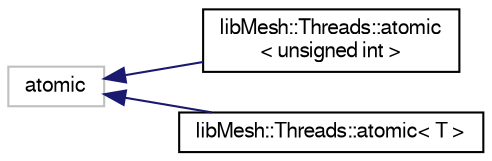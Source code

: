digraph "Graphical Class Hierarchy"
{
  edge [fontname="FreeSans",fontsize="10",labelfontname="FreeSans",labelfontsize="10"];
  node [fontname="FreeSans",fontsize="10",shape=record];
  rankdir="LR";
  Node1 [label="atomic",height=0.2,width=0.4,color="grey75", fillcolor="white", style="filled"];
  Node1 -> Node2 [dir="back",color="midnightblue",fontsize="10",style="solid",fontname="FreeSans"];
  Node2 [label="libMesh::Threads::atomic\l\< unsigned int \>",height=0.2,width=0.4,color="black", fillcolor="white", style="filled",URL="$classlibMesh_1_1Threads_1_1atomic.html"];
  Node1 -> Node3 [dir="back",color="midnightblue",fontsize="10",style="solid",fontname="FreeSans"];
  Node3 [label="libMesh::Threads::atomic\< T \>",height=0.2,width=0.4,color="black", fillcolor="white", style="filled",URL="$classlibMesh_1_1Threads_1_1atomic.html"];
}
